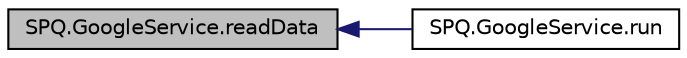digraph "SPQ.GoogleService.readData"
{
  edge [fontname="Helvetica",fontsize="10",labelfontname="Helvetica",labelfontsize="10"];
  node [fontname="Helvetica",fontsize="10",shape=record];
  rankdir="LR";
  Node7 [label="SPQ.GoogleService.readData",height=0.2,width=0.4,color="black", fillcolor="grey75", style="filled", fontcolor="black"];
  Node7 -> Node8 [dir="back",color="midnightblue",fontsize="10",style="solid",fontname="Helvetica"];
  Node8 [label="SPQ.GoogleService.run",height=0.2,width=0.4,color="black", fillcolor="white", style="filled",URL="$class_s_p_q_1_1_google_service.html#aecd41a7e761dc392fc96e096547dc504"];
}
